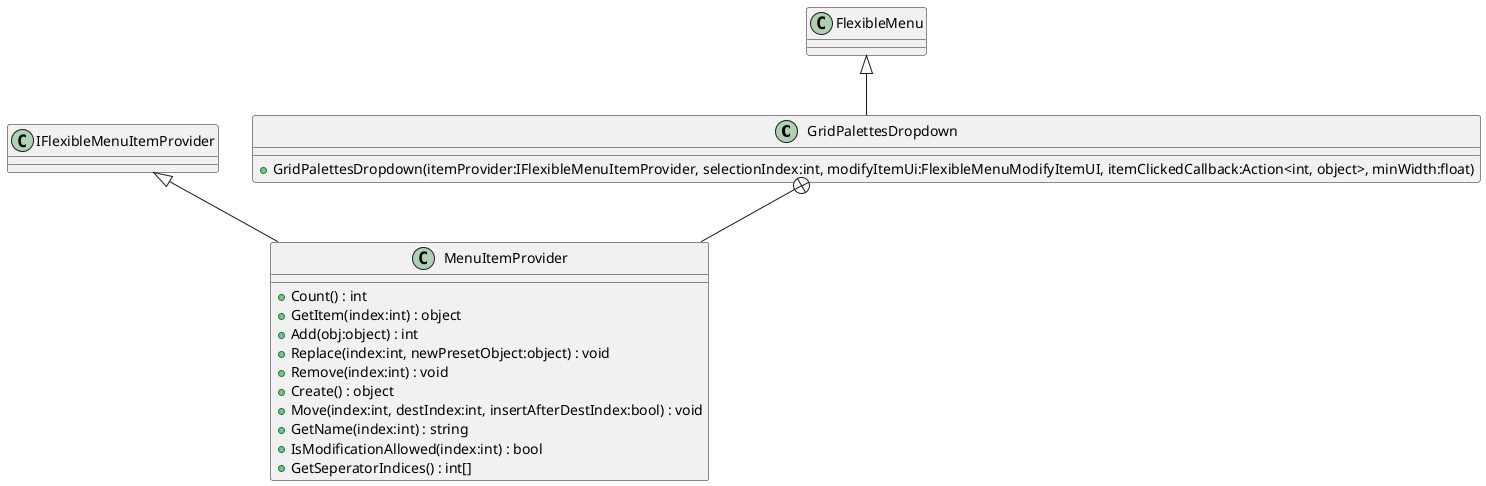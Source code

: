 @startuml
class GridPalettesDropdown {
    + GridPalettesDropdown(itemProvider:IFlexibleMenuItemProvider, selectionIndex:int, modifyItemUi:FlexibleMenuModifyItemUI, itemClickedCallback:Action<int, object>, minWidth:float)
}
class MenuItemProvider {
    + Count() : int
    + GetItem(index:int) : object
    + Add(obj:object) : int
    + Replace(index:int, newPresetObject:object) : void
    + Remove(index:int) : void
    + Create() : object
    + Move(index:int, destIndex:int, insertAfterDestIndex:bool) : void
    + GetName(index:int) : string
    + IsModificationAllowed(index:int) : bool
    + GetSeperatorIndices() : int[]
}
FlexibleMenu <|-- GridPalettesDropdown
GridPalettesDropdown +-- MenuItemProvider
IFlexibleMenuItemProvider <|-- MenuItemProvider
@enduml
